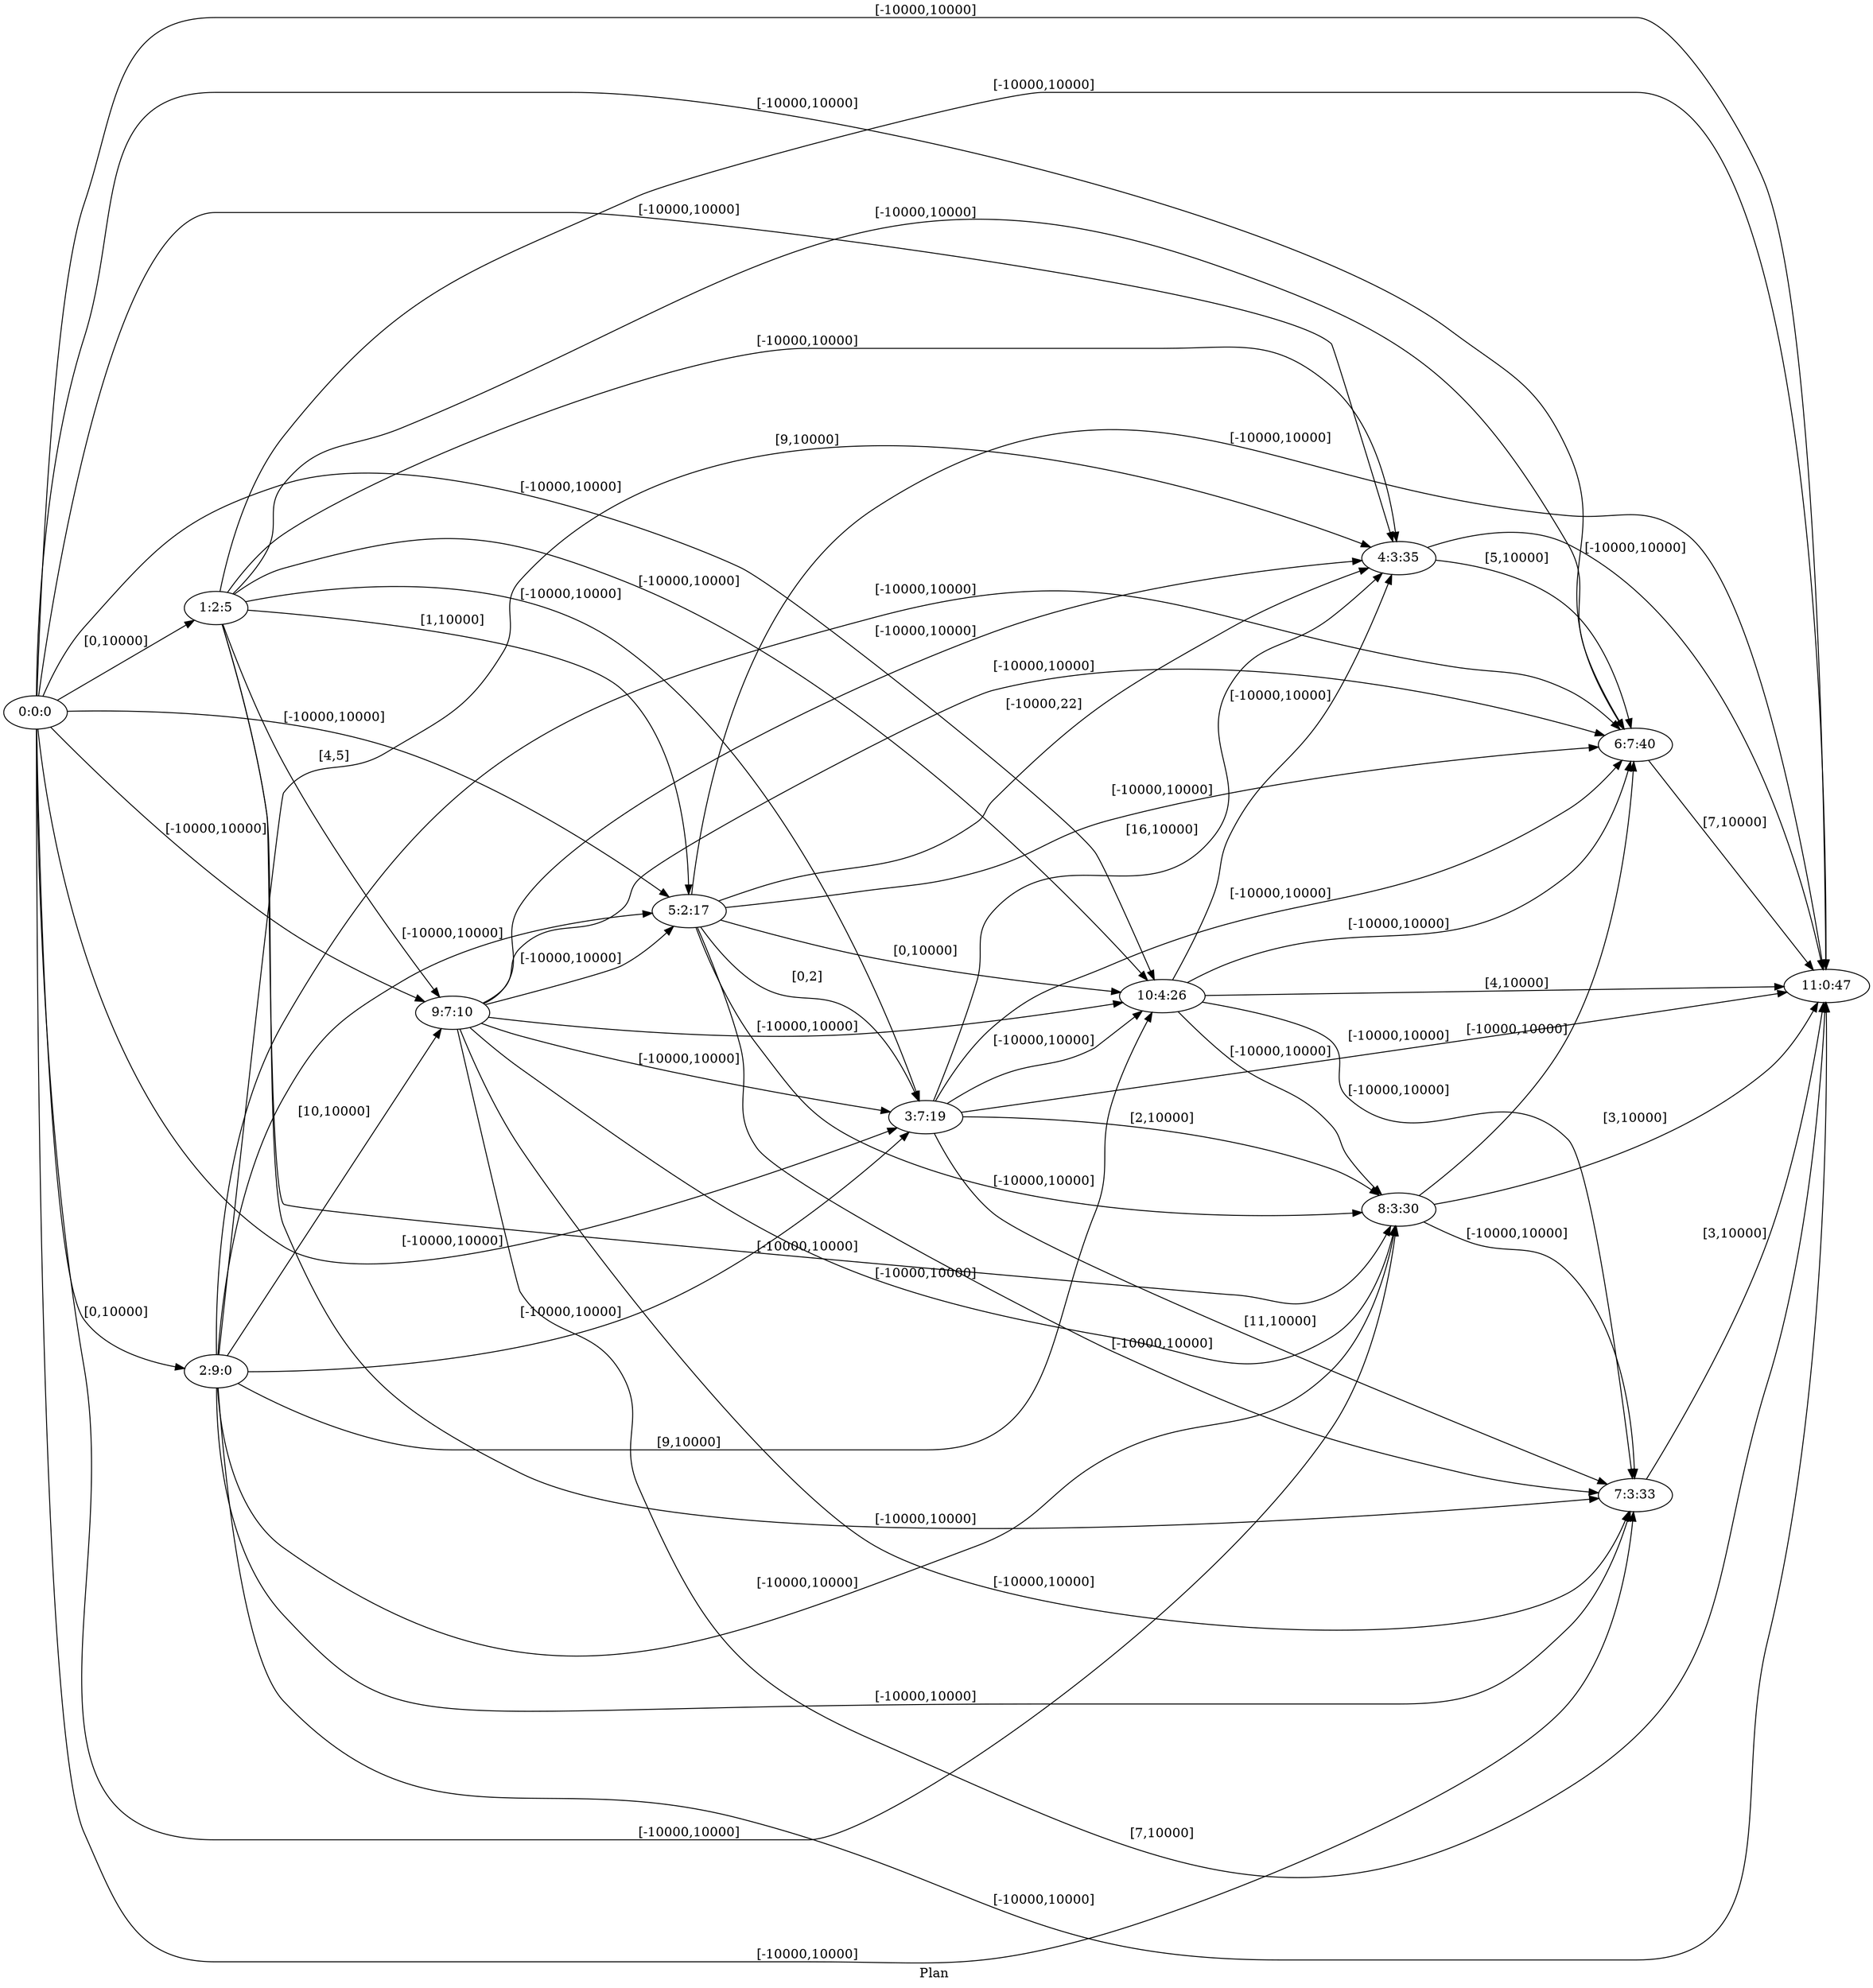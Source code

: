 digraph G {
 rankdir = LR;
 nodesep = .45; 
 size = 30;
label="Plan ";
 fldt = 0.629666;
"0:0:0"->"1:2:5"[ label = "[0,10000]"];
"0:0:0"->"2:9:0"[ label = "[0,10000]"];
"0:0:0"->"3:7:19"[ label = "[-10000,10000]"];
"0:0:0"->"4:3:35"[ label = "[-10000,10000]"];
"0:0:0"->"5:2:17"[ label = "[-10000,10000]"];
"0:0:0"->"6:7:40"[ label = "[-10000,10000]"];
"0:0:0"->"7:3:33"[ label = "[-10000,10000]"];
"0:0:0"->"8:3:30"[ label = "[-10000,10000]"];
"0:0:0"->"9:7:10"[ label = "[-10000,10000]"];
"0:0:0"->"10:4:26"[ label = "[-10000,10000]"];
"0:0:0"->"11:0:47"[ label = "[-10000,10000]"];
"1:2:5"->"3:7:19"[ label = "[-10000,10000]"];
"1:2:5"->"4:3:35"[ label = "[-10000,10000]"];
"1:2:5"->"5:2:17"[ label = "[1,10000]"];
"1:2:5"->"6:7:40"[ label = "[-10000,10000]"];
"1:2:5"->"7:3:33"[ label = "[-10000,10000]"];
"1:2:5"->"8:3:30"[ label = "[-10000,10000]"];
"1:2:5"->"9:7:10"[ label = "[4,5]"];
"1:2:5"->"10:4:26"[ label = "[-10000,10000]"];
"1:2:5"->"11:0:47"[ label = "[-10000,10000]"];
"2:9:0"->"3:7:19"[ label = "[-10000,10000]"];
"2:9:0"->"4:3:35"[ label = "[9,10000]"];
"2:9:0"->"5:2:17"[ label = "[-10000,10000]"];
"2:9:0"->"6:7:40"[ label = "[-10000,10000]"];
"2:9:0"->"7:3:33"[ label = "[-10000,10000]"];
"2:9:0"->"8:3:30"[ label = "[-10000,10000]"];
"2:9:0"->"9:7:10"[ label = "[10,10000]"];
"2:9:0"->"10:4:26"[ label = "[9,10000]"];
"2:9:0"->"11:0:47"[ label = "[-10000,10000]"];
"3:7:19"->"4:3:35"[ label = "[16,10000]"];
"3:7:19"->"6:7:40"[ label = "[-10000,10000]"];
"3:7:19"->"7:3:33"[ label = "[11,10000]"];
"3:7:19"->"8:3:30"[ label = "[2,10000]"];
"3:7:19"->"10:4:26"[ label = "[-10000,10000]"];
"3:7:19"->"11:0:47"[ label = "[-10000,10000]"];
"4:3:35"->"6:7:40"[ label = "[5,10000]"];
"4:3:35"->"11:0:47"[ label = "[-10000,10000]"];
"5:2:17"->"3:7:19"[ label = "[0,2]"];
"5:2:17"->"4:3:35"[ label = "[-10000,22]"];
"5:2:17"->"6:7:40"[ label = "[-10000,10000]"];
"5:2:17"->"7:3:33"[ label = "[-10000,10000]"];
"5:2:17"->"8:3:30"[ label = "[-10000,10000]"];
"5:2:17"->"10:4:26"[ label = "[0,10000]"];
"5:2:17"->"11:0:47"[ label = "[-10000,10000]"];
"6:7:40"->"11:0:47"[ label = "[7,10000]"];
"7:3:33"->"11:0:47"[ label = "[3,10000]"];
"8:3:30"->"6:7:40"[ label = "[-10000,10000]"];
"8:3:30"->"7:3:33"[ label = "[-10000,10000]"];
"8:3:30"->"11:0:47"[ label = "[3,10000]"];
"9:7:10"->"3:7:19"[ label = "[-10000,10000]"];
"9:7:10"->"4:3:35"[ label = "[-10000,10000]"];
"9:7:10"->"5:2:17"[ label = "[-10000,10000]"];
"9:7:10"->"6:7:40"[ label = "[-10000,10000]"];
"9:7:10"->"7:3:33"[ label = "[-10000,10000]"];
"9:7:10"->"8:3:30"[ label = "[-10000,10000]"];
"9:7:10"->"10:4:26"[ label = "[-10000,10000]"];
"9:7:10"->"11:0:47"[ label = "[7,10000]"];
"10:4:26"->"4:3:35"[ label = "[-10000,10000]"];
"10:4:26"->"6:7:40"[ label = "[-10000,10000]"];
"10:4:26"->"7:3:33"[ label = "[-10000,10000]"];
"10:4:26"->"8:3:30"[ label = "[-10000,10000]"];
"10:4:26"->"11:0:47"[ label = "[4,10000]"];
}
